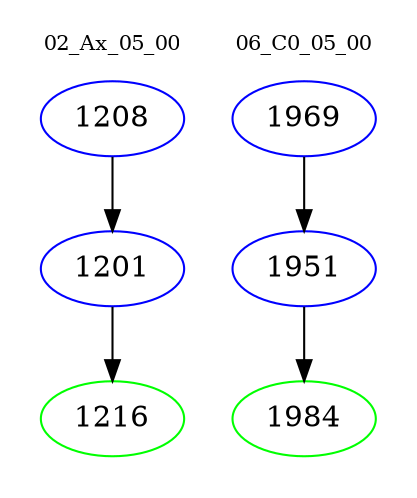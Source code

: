 digraph{
subgraph cluster_0 {
color = white
label = "02_Ax_05_00";
fontsize=10;
T0_1208 [label="1208", color="blue"]
T0_1208 -> T0_1201 [color="black"]
T0_1201 [label="1201", color="blue"]
T0_1201 -> T0_1216 [color="black"]
T0_1216 [label="1216", color="green"]
}
subgraph cluster_1 {
color = white
label = "06_C0_05_00";
fontsize=10;
T1_1969 [label="1969", color="blue"]
T1_1969 -> T1_1951 [color="black"]
T1_1951 [label="1951", color="blue"]
T1_1951 -> T1_1984 [color="black"]
T1_1984 [label="1984", color="green"]
}
}
